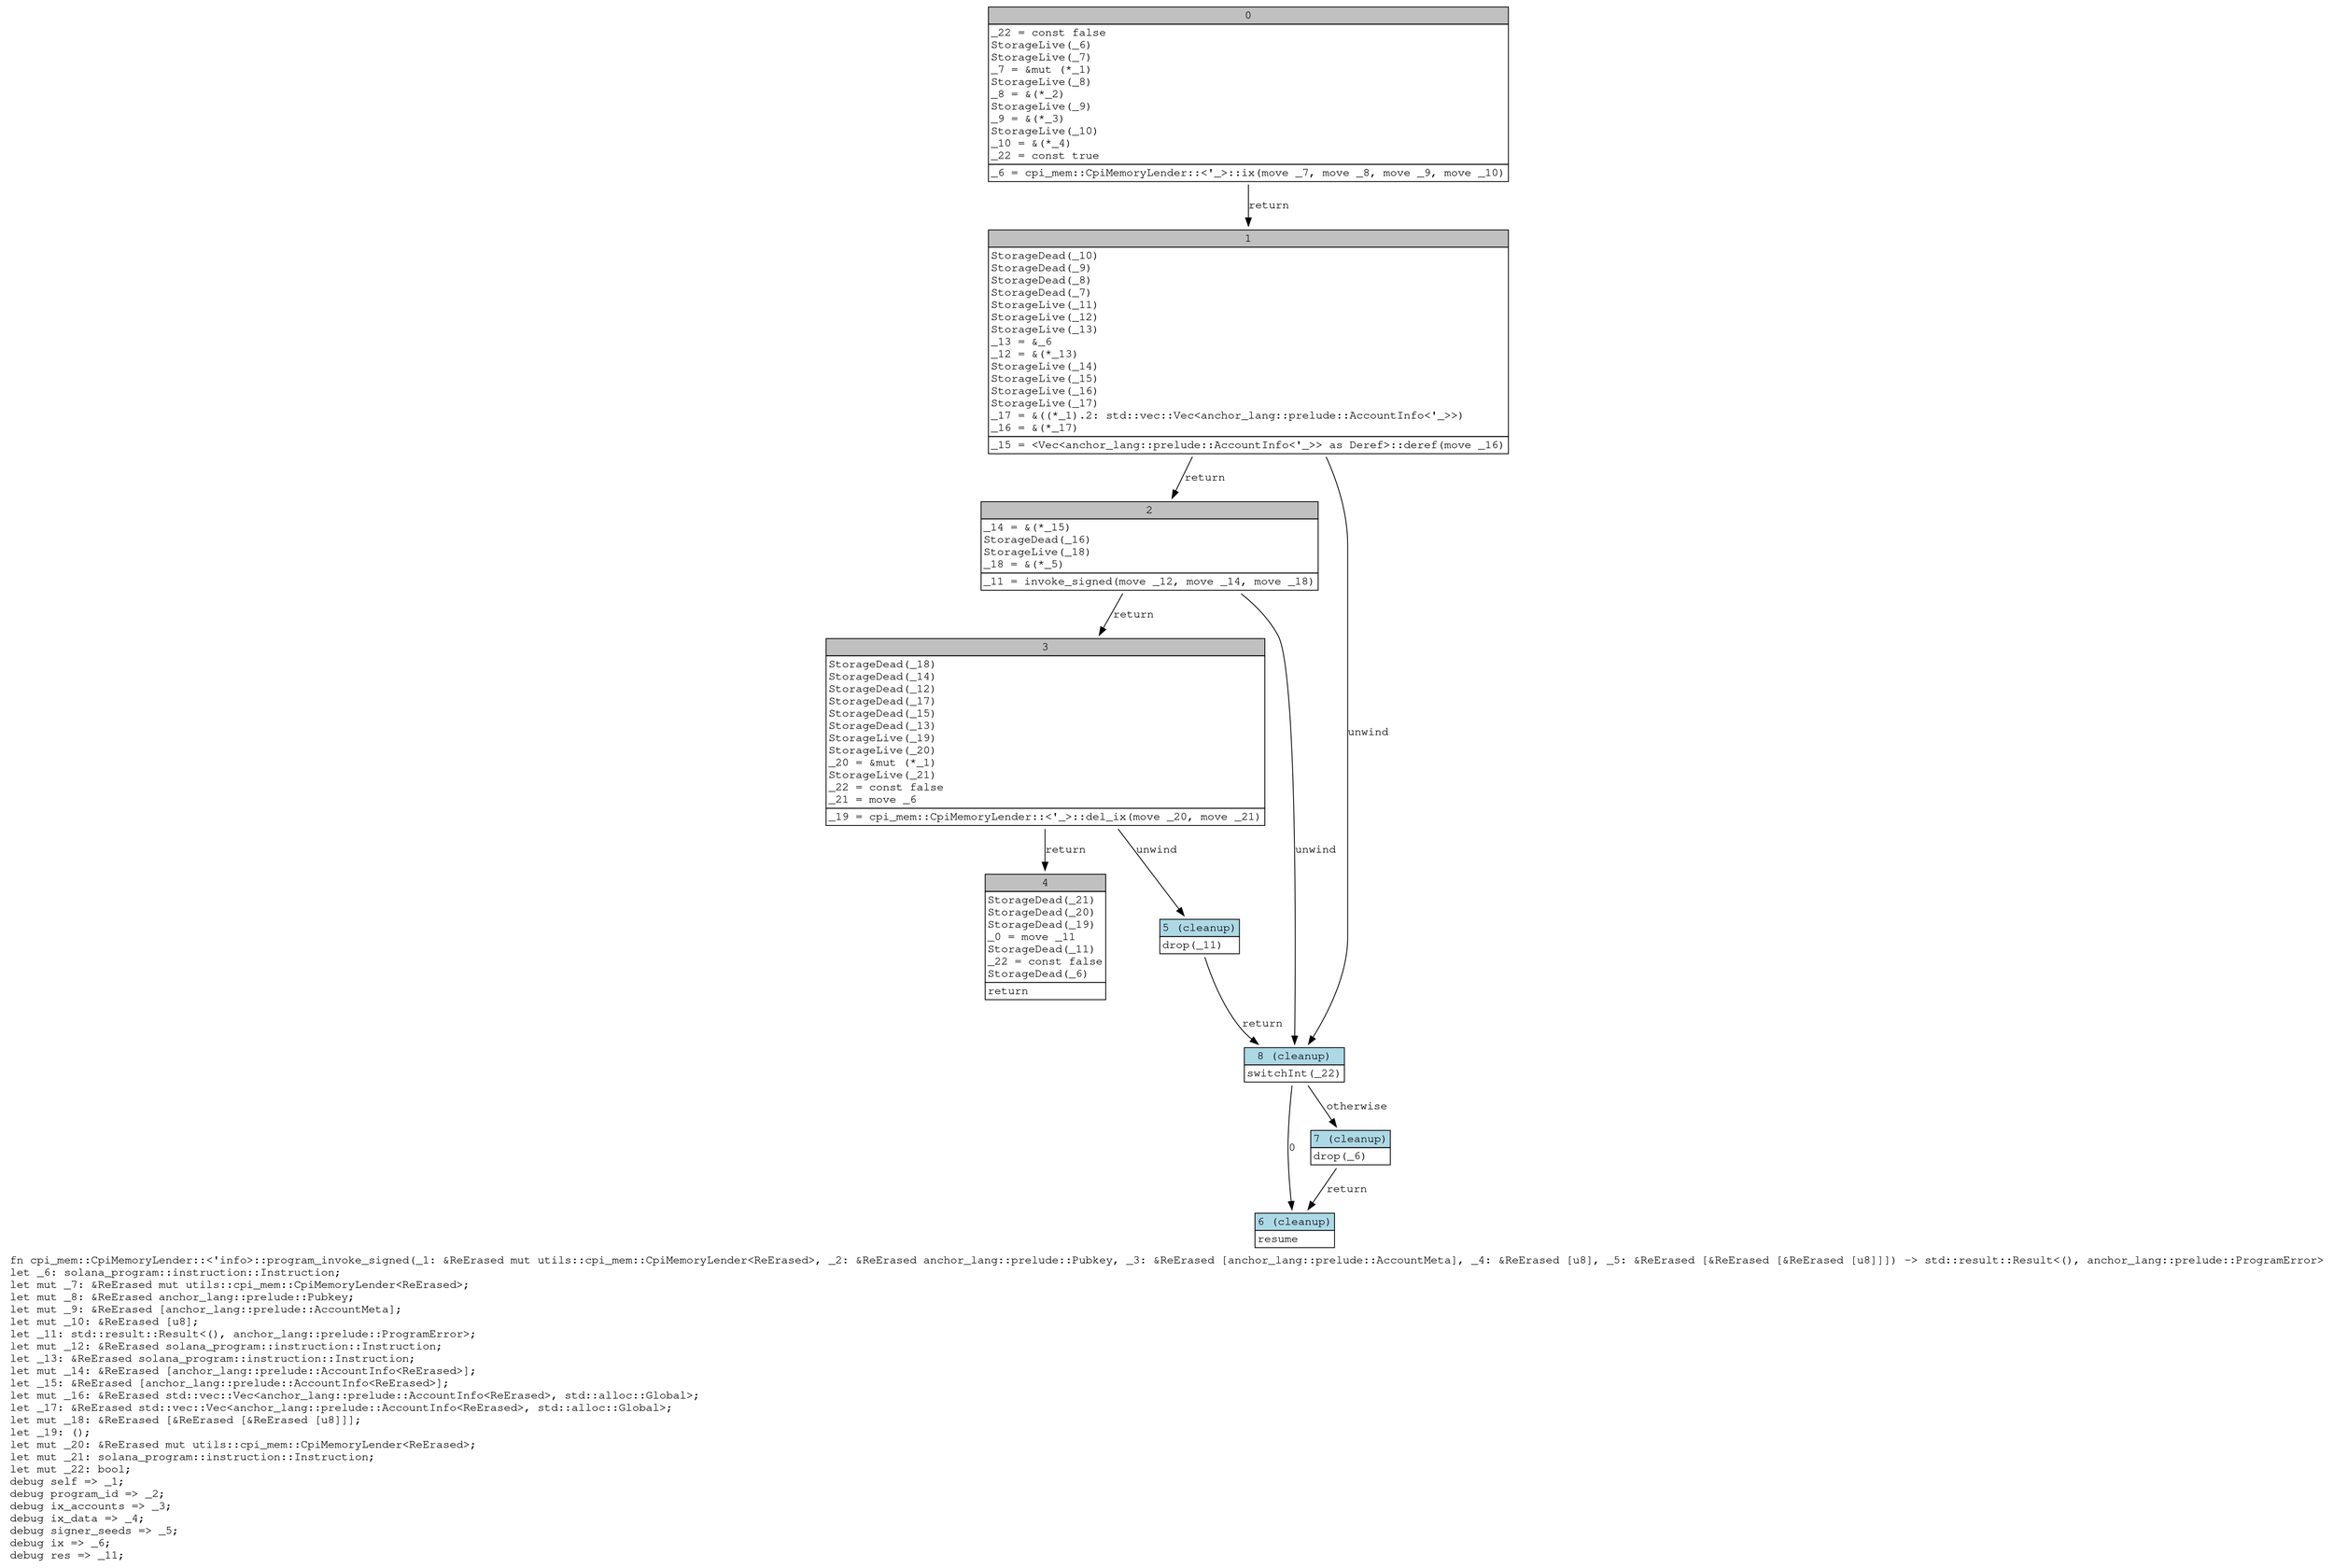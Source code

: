 digraph Mir_0_567 {
    graph [fontname="Courier, monospace"];
    node [fontname="Courier, monospace"];
    edge [fontname="Courier, monospace"];
    label=<fn cpi_mem::CpiMemoryLender::&lt;'info&gt;::program_invoke_signed(_1: &amp;ReErased mut utils::cpi_mem::CpiMemoryLender&lt;ReErased&gt;, _2: &amp;ReErased anchor_lang::prelude::Pubkey, _3: &amp;ReErased [anchor_lang::prelude::AccountMeta], _4: &amp;ReErased [u8], _5: &amp;ReErased [&amp;ReErased [&amp;ReErased [u8]]]) -&gt; std::result::Result&lt;(), anchor_lang::prelude::ProgramError&gt;<br align="left"/>let _6: solana_program::instruction::Instruction;<br align="left"/>let mut _7: &amp;ReErased mut utils::cpi_mem::CpiMemoryLender&lt;ReErased&gt;;<br align="left"/>let mut _8: &amp;ReErased anchor_lang::prelude::Pubkey;<br align="left"/>let mut _9: &amp;ReErased [anchor_lang::prelude::AccountMeta];<br align="left"/>let mut _10: &amp;ReErased [u8];<br align="left"/>let _11: std::result::Result&lt;(), anchor_lang::prelude::ProgramError&gt;;<br align="left"/>let mut _12: &amp;ReErased solana_program::instruction::Instruction;<br align="left"/>let _13: &amp;ReErased solana_program::instruction::Instruction;<br align="left"/>let mut _14: &amp;ReErased [anchor_lang::prelude::AccountInfo&lt;ReErased&gt;];<br align="left"/>let _15: &amp;ReErased [anchor_lang::prelude::AccountInfo&lt;ReErased&gt;];<br align="left"/>let mut _16: &amp;ReErased std::vec::Vec&lt;anchor_lang::prelude::AccountInfo&lt;ReErased&gt;, std::alloc::Global&gt;;<br align="left"/>let _17: &amp;ReErased std::vec::Vec&lt;anchor_lang::prelude::AccountInfo&lt;ReErased&gt;, std::alloc::Global&gt;;<br align="left"/>let mut _18: &amp;ReErased [&amp;ReErased [&amp;ReErased [u8]]];<br align="left"/>let _19: ();<br align="left"/>let mut _20: &amp;ReErased mut utils::cpi_mem::CpiMemoryLender&lt;ReErased&gt;;<br align="left"/>let mut _21: solana_program::instruction::Instruction;<br align="left"/>let mut _22: bool;<br align="left"/>debug self =&gt; _1;<br align="left"/>debug program_id =&gt; _2;<br align="left"/>debug ix_accounts =&gt; _3;<br align="left"/>debug ix_data =&gt; _4;<br align="left"/>debug signer_seeds =&gt; _5;<br align="left"/>debug ix =&gt; _6;<br align="left"/>debug res =&gt; _11;<br align="left"/>>;
    bb0__0_567 [shape="none", label=<<table border="0" cellborder="1" cellspacing="0"><tr><td bgcolor="gray" align="center" colspan="1">0</td></tr><tr><td align="left" balign="left">_22 = const false<br/>StorageLive(_6)<br/>StorageLive(_7)<br/>_7 = &amp;mut (*_1)<br/>StorageLive(_8)<br/>_8 = &amp;(*_2)<br/>StorageLive(_9)<br/>_9 = &amp;(*_3)<br/>StorageLive(_10)<br/>_10 = &amp;(*_4)<br/>_22 = const true<br/></td></tr><tr><td align="left">_6 = cpi_mem::CpiMemoryLender::&lt;'_&gt;::ix(move _7, move _8, move _9, move _10)</td></tr></table>>];
    bb1__0_567 [shape="none", label=<<table border="0" cellborder="1" cellspacing="0"><tr><td bgcolor="gray" align="center" colspan="1">1</td></tr><tr><td align="left" balign="left">StorageDead(_10)<br/>StorageDead(_9)<br/>StorageDead(_8)<br/>StorageDead(_7)<br/>StorageLive(_11)<br/>StorageLive(_12)<br/>StorageLive(_13)<br/>_13 = &amp;_6<br/>_12 = &amp;(*_13)<br/>StorageLive(_14)<br/>StorageLive(_15)<br/>StorageLive(_16)<br/>StorageLive(_17)<br/>_17 = &amp;((*_1).2: std::vec::Vec&lt;anchor_lang::prelude::AccountInfo&lt;'_&gt;&gt;)<br/>_16 = &amp;(*_17)<br/></td></tr><tr><td align="left">_15 = &lt;Vec&lt;anchor_lang::prelude::AccountInfo&lt;'_&gt;&gt; as Deref&gt;::deref(move _16)</td></tr></table>>];
    bb2__0_567 [shape="none", label=<<table border="0" cellborder="1" cellspacing="0"><tr><td bgcolor="gray" align="center" colspan="1">2</td></tr><tr><td align="left" balign="left">_14 = &amp;(*_15)<br/>StorageDead(_16)<br/>StorageLive(_18)<br/>_18 = &amp;(*_5)<br/></td></tr><tr><td align="left">_11 = invoke_signed(move _12, move _14, move _18)</td></tr></table>>];
    bb3__0_567 [shape="none", label=<<table border="0" cellborder="1" cellspacing="0"><tr><td bgcolor="gray" align="center" colspan="1">3</td></tr><tr><td align="left" balign="left">StorageDead(_18)<br/>StorageDead(_14)<br/>StorageDead(_12)<br/>StorageDead(_17)<br/>StorageDead(_15)<br/>StorageDead(_13)<br/>StorageLive(_19)<br/>StorageLive(_20)<br/>_20 = &amp;mut (*_1)<br/>StorageLive(_21)<br/>_22 = const false<br/>_21 = move _6<br/></td></tr><tr><td align="left">_19 = cpi_mem::CpiMemoryLender::&lt;'_&gt;::del_ix(move _20, move _21)</td></tr></table>>];
    bb4__0_567 [shape="none", label=<<table border="0" cellborder="1" cellspacing="0"><tr><td bgcolor="gray" align="center" colspan="1">4</td></tr><tr><td align="left" balign="left">StorageDead(_21)<br/>StorageDead(_20)<br/>StorageDead(_19)<br/>_0 = move _11<br/>StorageDead(_11)<br/>_22 = const false<br/>StorageDead(_6)<br/></td></tr><tr><td align="left">return</td></tr></table>>];
    bb5__0_567 [shape="none", label=<<table border="0" cellborder="1" cellspacing="0"><tr><td bgcolor="lightblue" align="center" colspan="1">5 (cleanup)</td></tr><tr><td align="left">drop(_11)</td></tr></table>>];
    bb6__0_567 [shape="none", label=<<table border="0" cellborder="1" cellspacing="0"><tr><td bgcolor="lightblue" align="center" colspan="1">6 (cleanup)</td></tr><tr><td align="left">resume</td></tr></table>>];
    bb7__0_567 [shape="none", label=<<table border="0" cellborder="1" cellspacing="0"><tr><td bgcolor="lightblue" align="center" colspan="1">7 (cleanup)</td></tr><tr><td align="left">drop(_6)</td></tr></table>>];
    bb8__0_567 [shape="none", label=<<table border="0" cellborder="1" cellspacing="0"><tr><td bgcolor="lightblue" align="center" colspan="1">8 (cleanup)</td></tr><tr><td align="left">switchInt(_22)</td></tr></table>>];
    bb0__0_567 -> bb1__0_567 [label="return"];
    bb1__0_567 -> bb2__0_567 [label="return"];
    bb1__0_567 -> bb8__0_567 [label="unwind"];
    bb2__0_567 -> bb3__0_567 [label="return"];
    bb2__0_567 -> bb8__0_567 [label="unwind"];
    bb3__0_567 -> bb4__0_567 [label="return"];
    bb3__0_567 -> bb5__0_567 [label="unwind"];
    bb5__0_567 -> bb8__0_567 [label="return"];
    bb7__0_567 -> bb6__0_567 [label="return"];
    bb8__0_567 -> bb6__0_567 [label="0"];
    bb8__0_567 -> bb7__0_567 [label="otherwise"];
}
